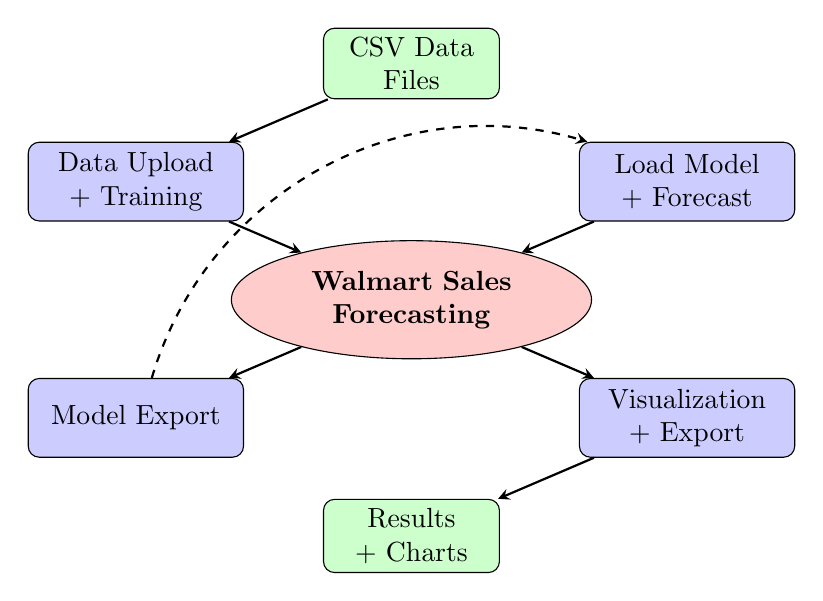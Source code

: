 \begin{tikzpicture}[
	node distance=2.5cm,
	core/.style={ellipse, draw, fill=red!20, text width=3cm, text centered, minimum height=1.5cm},
	feature/.style={rectangle, draw, fill=blue!20, text width=2.5cm, text centered, rounded corners, minimum height=1cm},
	data/.style={rectangle, draw, fill=green!20, text width=2cm, text centered, rounded corners, minimum height=0.8cm},
	arrow/.style={thick,->,>=stealth}
	]
	
	% Title

	
	% Core system
	\node[core] (core) at (0,0) {\textbf{Walmart Sales\\Forecasting}};
	
	% Training Features (Left side)
	\node[feature] (training) at (-3.5,1.5) {Data Upload\\+ Training};
	\node[feature] (model_save) at (-3.5,-1.5) {Model Export};
	
	% Prediction Features (Right side)  
	\node[feature] (forecasting) at (3.5,1.5) {Load Model\\+ Forecast};
	\node[feature] (results) at (3.5,-1.5) {Visualization\\+ Export};
	
	% Data inputs (Top)
	\node[data] (input_data) at (0,3) {CSV Data Files};
	
	% Outputs (Bottom)
	\node[data] (output_data) at (0,-3) {Results + Charts};
	
	% Main connections
	\draw[arrow] (input_data) -- (training);
	\draw[arrow] (training) -- (core);
	\draw[arrow] (core) -- (model_save);
	\draw[arrow, dashed] (model_save) to[bend left=45] (forecasting);
	\draw[arrow] (forecasting) -- (core);
	\draw[arrow] (core) -- (results);
	\draw[arrow] (results) -- (output_data);
	
\end{tikzpicture}